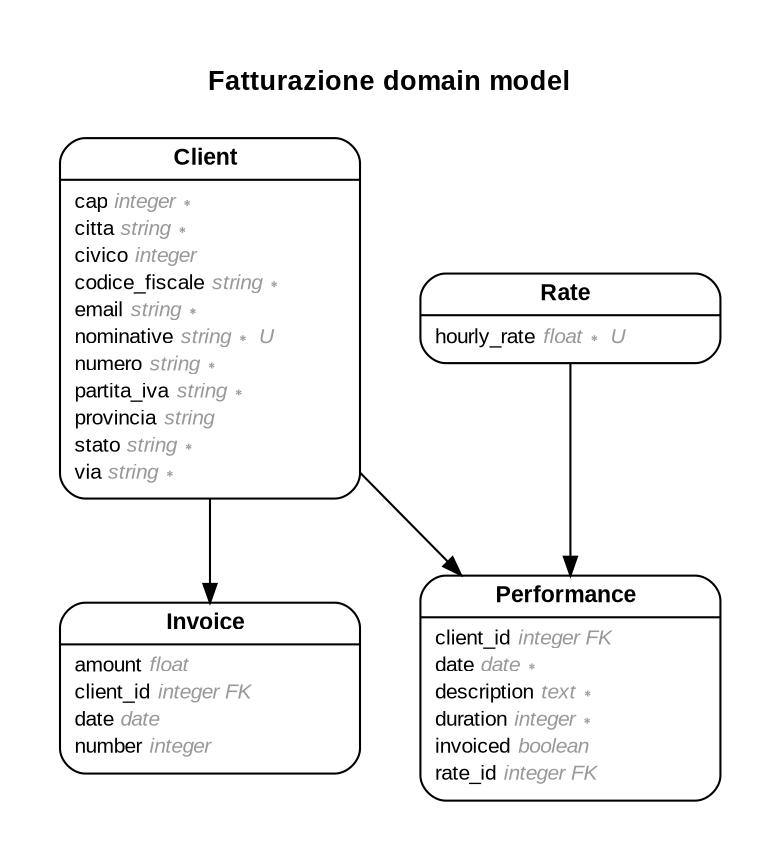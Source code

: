 digraph Fatturazione {
rankdir = "LR";
ranksep = "0.5";
nodesep = "0.4";
pad = "0.4,0.4";
margin = "0,0";
concentrate = "true";
labelloc = "t";
fontsize = "13";
fontname = "Arial Bold";
splines = "spline";
node[ shape  =  "Mrecord" , fontsize  =  "10" , fontname  =  "Arial" , margin  =  "0.07,0.05" , penwidth  =  "1.0"];
edge[ fontname  =  "Arial" , fontsize  =  "7" , dir  =  "both" , arrowsize  =  "0.9" , penwidth  =  "1.0" , labelangle  =  "32" , labeldistance  =  "1.8"];
rankdir = "TB";
label = "Fatturazione domain model\n\n";
m_Client [label = <{<table border="0" align="center" cellspacing="0.5" cellpadding="0" width="134">
  <tr><td align="center" valign="bottom" width="130"><font face="Arial Bold" point-size="11">Client</font></td></tr>
</table>
|
<table border="0" align="left" cellspacing="2" cellpadding="0" width="134">
  <tr><td align="left" width="130" port="cap">cap <font face="Arial Italic" color="grey60">integer ∗</font></td></tr>
  <tr><td align="left" width="130" port="citta">citta <font face="Arial Italic" color="grey60">string ∗</font></td></tr>
  <tr><td align="left" width="130" port="civico">civico <font face="Arial Italic" color="grey60">integer</font></td></tr>
  <tr><td align="left" width="130" port="codice_fiscale">codice_fiscale <font face="Arial Italic" color="grey60">string ∗</font></td></tr>
  <tr><td align="left" width="130" port="email">email <font face="Arial Italic" color="grey60">string ∗</font></td></tr>
  <tr><td align="left" width="130" port="nominative">nominative <font face="Arial Italic" color="grey60">string ∗ U</font></td></tr>
  <tr><td align="left" width="130" port="numero">numero <font face="Arial Italic" color="grey60">string ∗</font></td></tr>
  <tr><td align="left" width="130" port="partita_iva">partita_iva <font face="Arial Italic" color="grey60">string ∗</font></td></tr>
  <tr><td align="left" width="130" port="provincia">provincia <font face="Arial Italic" color="grey60">string</font></td></tr>
  <tr><td align="left" width="130" port="stato">stato <font face="Arial Italic" color="grey60">string ∗</font></td></tr>
  <tr><td align="left" width="130" port="via">via <font face="Arial Italic" color="grey60">string ∗</font></td></tr>
</table>
}>];
m_Invoice [label = <{<table border="0" align="center" cellspacing="0.5" cellpadding="0" width="134">
  <tr><td align="center" valign="bottom" width="130"><font face="Arial Bold" point-size="11">Invoice</font></td></tr>
</table>
|
<table border="0" align="left" cellspacing="2" cellpadding="0" width="134">
  <tr><td align="left" width="130" port="amount">amount <font face="Arial Italic" color="grey60">float</font></td></tr>
  <tr><td align="left" width="130" port="client_id">client_id <font face="Arial Italic" color="grey60">integer FK</font></td></tr>
  <tr><td align="left" width="130" port="date">date <font face="Arial Italic" color="grey60">date</font></td></tr>
  <tr><td align="left" width="130" port="number">number <font face="Arial Italic" color="grey60">integer</font></td></tr>
</table>
}>];
m_Performance [label = <{<table border="0" align="center" cellspacing="0.5" cellpadding="0" width="134">
  <tr><td align="center" valign="bottom" width="130"><font face="Arial Bold" point-size="11">Performance</font></td></tr>
</table>
|
<table border="0" align="left" cellspacing="2" cellpadding="0" width="134">
  <tr><td align="left" width="130" port="client_id">client_id <font face="Arial Italic" color="grey60">integer FK</font></td></tr>
  <tr><td align="left" width="130" port="date">date <font face="Arial Italic" color="grey60">date ∗</font></td></tr>
  <tr><td align="left" width="130" port="description">description <font face="Arial Italic" color="grey60">text ∗</font></td></tr>
  <tr><td align="left" width="130" port="duration">duration <font face="Arial Italic" color="grey60">integer ∗</font></td></tr>
  <tr><td align="left" width="130" port="invoiced">invoiced <font face="Arial Italic" color="grey60">boolean</font></td></tr>
  <tr><td align="left" width="130" port="rate_id">rate_id <font face="Arial Italic" color="grey60">integer FK</font></td></tr>
</table>
}>];
m_Rate [label = <{<table border="0" align="center" cellspacing="0.5" cellpadding="0" width="134">
  <tr><td align="center" valign="bottom" width="130"><font face="Arial Bold" point-size="11">Rate</font></td></tr>
</table>
|
<table border="0" align="left" cellspacing="2" cellpadding="0" width="134">
  <tr><td align="left" width="130" port="hourly_rate">hourly_rate <font face="Arial Italic" color="grey60">float ∗ U</font></td></tr>
</table>
}>];
  m_Client -> m_Performance [arrowhead = "normal", arrowtail = "none", weight = "2"];
  m_Client -> m_Invoice [arrowhead = "normal", arrowtail = "none", weight = "1"];
  m_Rate -> m_Performance [arrowhead = "normal", arrowtail = "none", weight = "2"];
}
